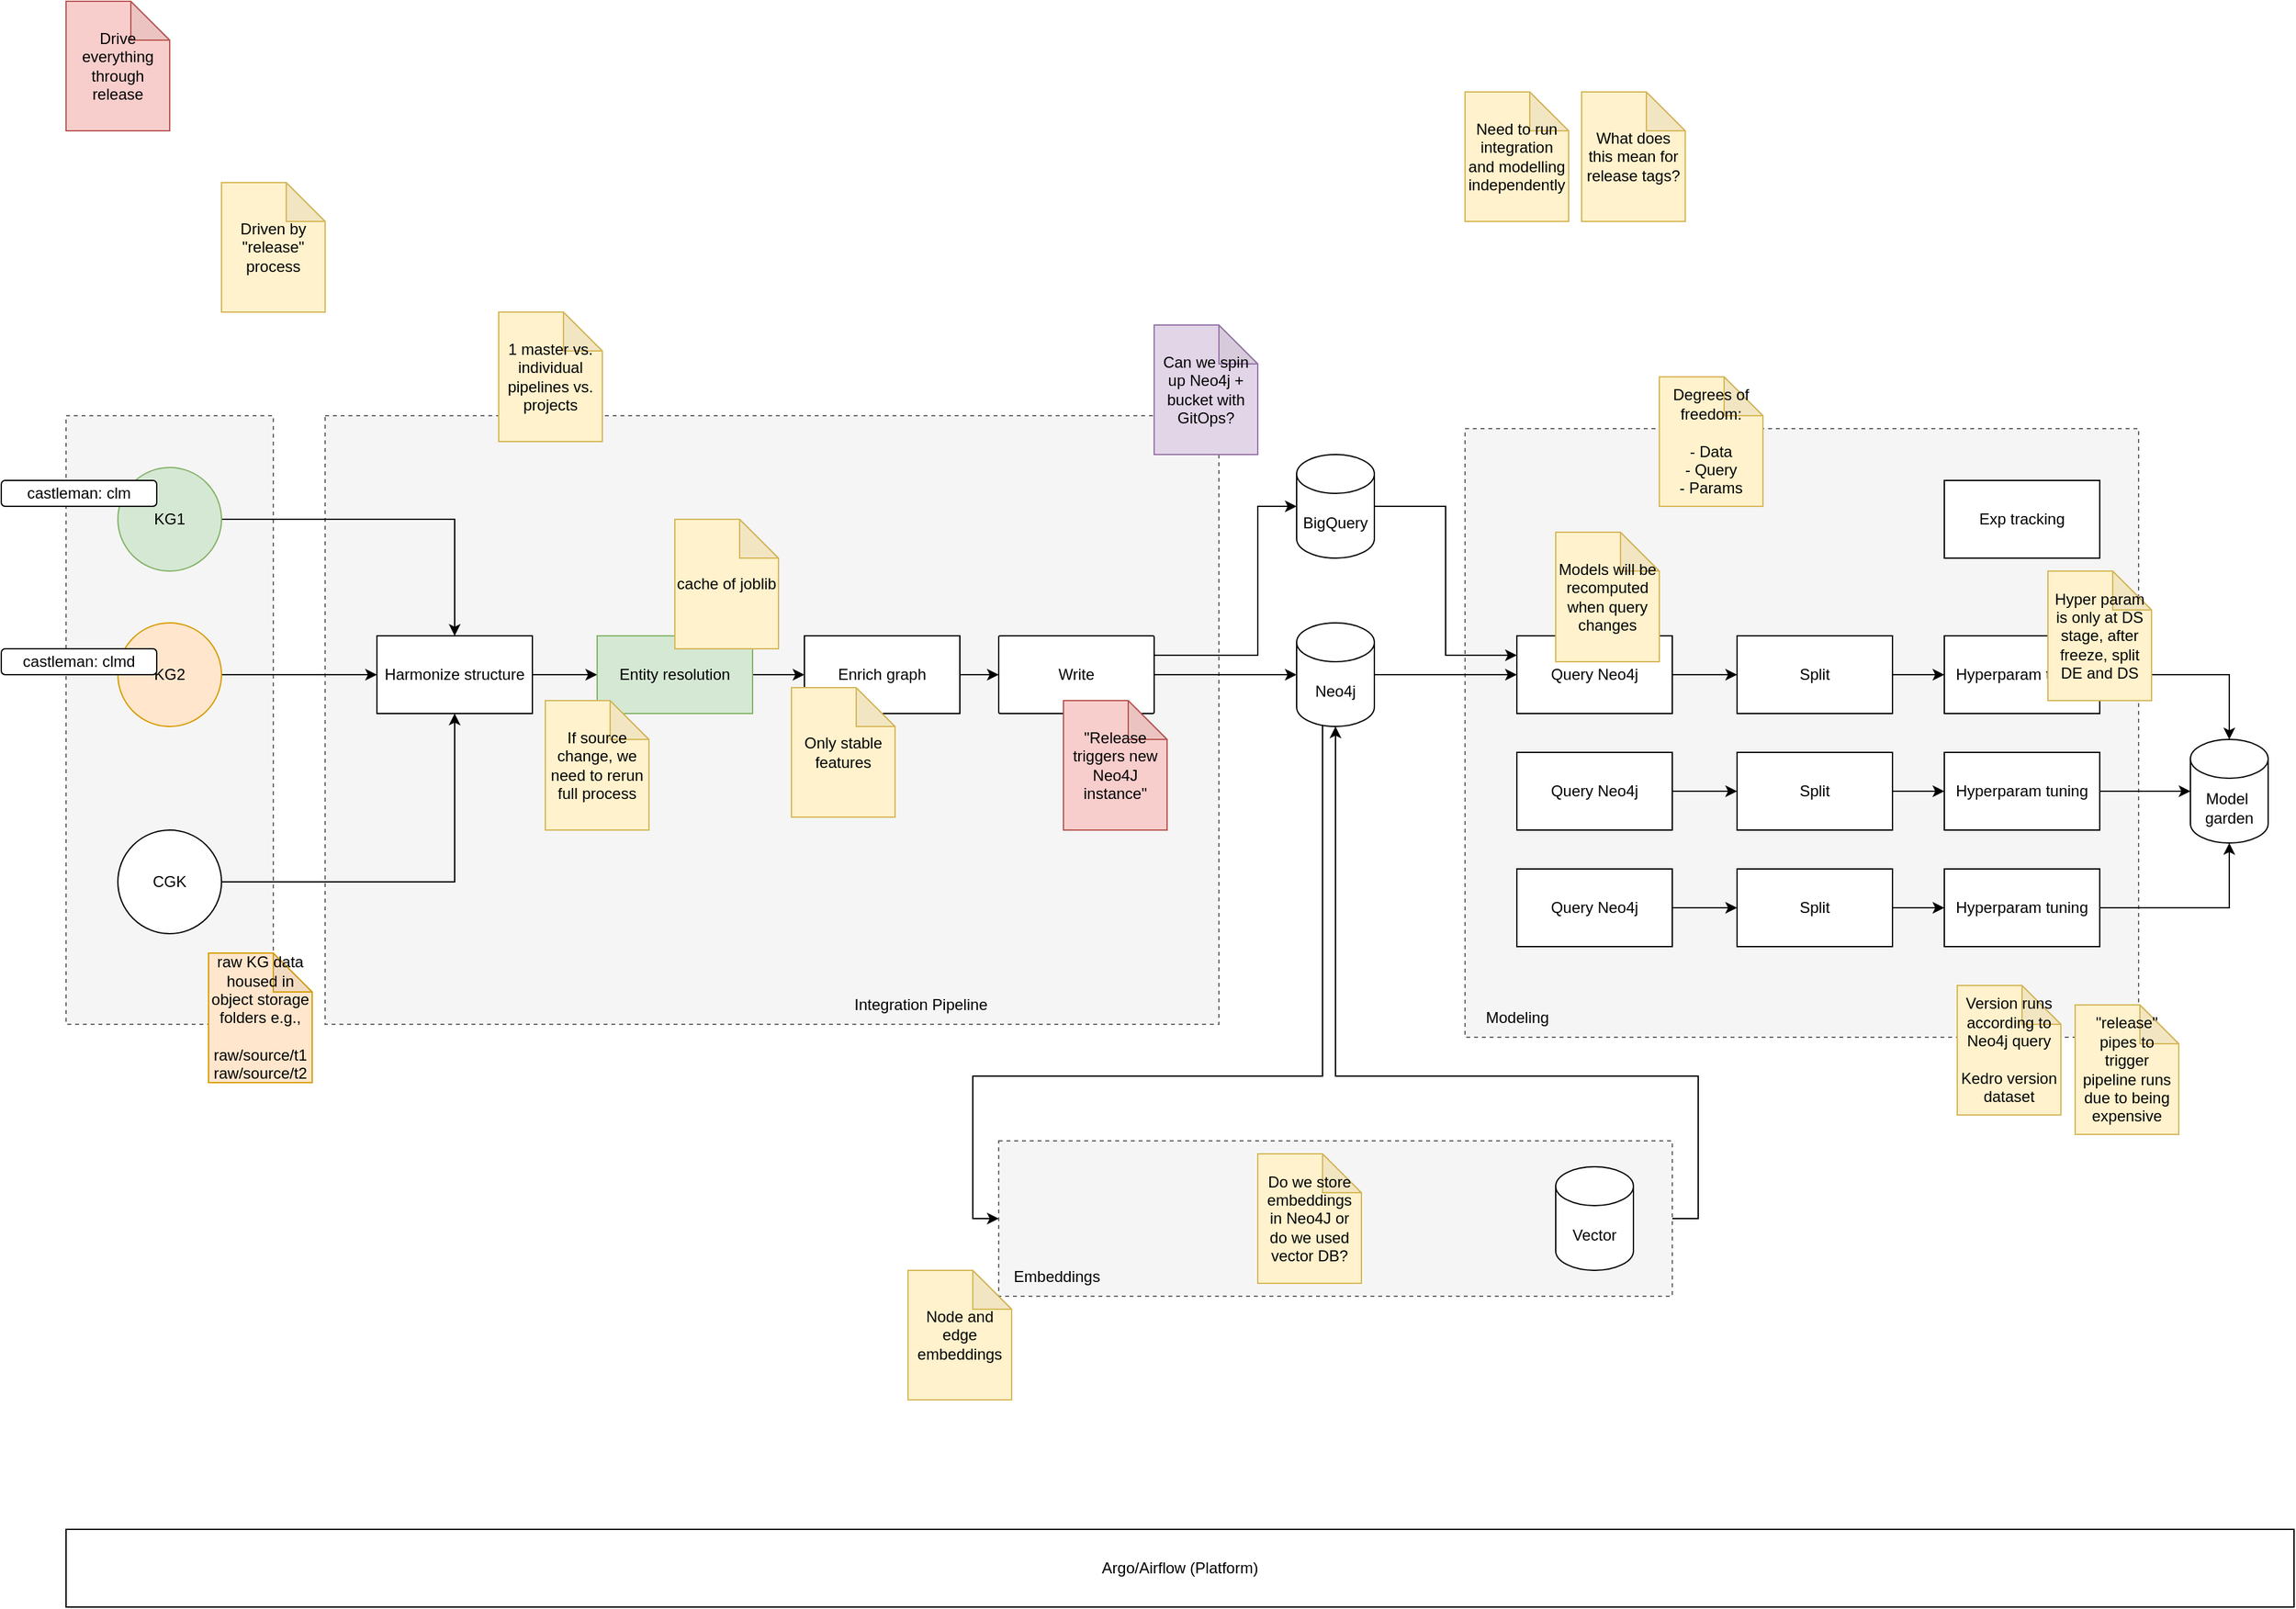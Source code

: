 <mxfile>
    <diagram name="Page-1" id="tK9XWUJbQ8nHQRWHw9MY">
        <mxGraphModel dx="2930" dy="2324" grid="1" gridSize="10" guides="1" tooltips="1" connect="1" arrows="1" fold="1" page="1" pageScale="1" pageWidth="827" pageHeight="1169" math="0" shadow="0">
            <root>
                <mxCell id="0"/>
                <mxCell id="1" parent="0"/>
                <mxCell id="IO4uM3I-0ZBh1bMWOgTJ-8" value="" style="rounded=0;whiteSpace=wrap;html=1;fillColor=#f5f5f5;fontColor=#333333;strokeColor=#666666;dashed=1;" parent="1" vertex="1">
                    <mxGeometry x="240" y="200" width="690" height="470" as="geometry"/>
                </mxCell>
                <mxCell id="IO4uM3I-0ZBh1bMWOgTJ-6" value="" style="rounded=0;whiteSpace=wrap;html=1;fillColor=#f5f5f5;fontColor=#333333;strokeColor=#666666;dashed=1;" parent="1" vertex="1">
                    <mxGeometry x="40" y="200" width="160" height="470" as="geometry"/>
                </mxCell>
                <mxCell id="IO4uM3I-0ZBh1bMWOgTJ-15" style="edgeStyle=orthogonalEdgeStyle;rounded=0;orthogonalLoop=1;jettySize=auto;html=1;exitX=1;exitY=0.5;exitDx=0;exitDy=0;" parent="1" source="IO4uM3I-0ZBh1bMWOgTJ-1" target="IO4uM3I-0ZBh1bMWOgTJ-14" edge="1">
                    <mxGeometry relative="1" as="geometry"/>
                </mxCell>
                <mxCell id="IO4uM3I-0ZBh1bMWOgTJ-1" value="Harmonize structure" style="rounded=0;whiteSpace=wrap;html=1;" parent="1" vertex="1">
                    <mxGeometry x="280" y="370" width="120" height="60" as="geometry"/>
                </mxCell>
                <mxCell id="IO4uM3I-0ZBh1bMWOgTJ-10" style="edgeStyle=orthogonalEdgeStyle;rounded=0;orthogonalLoop=1;jettySize=auto;html=1;exitX=1;exitY=0.5;exitDx=0;exitDy=0;" parent="1" source="IO4uM3I-0ZBh1bMWOgTJ-2" target="IO4uM3I-0ZBh1bMWOgTJ-1" edge="1">
                    <mxGeometry relative="1" as="geometry"/>
                </mxCell>
                <mxCell id="IO4uM3I-0ZBh1bMWOgTJ-2" value="KG1" style="ellipse;whiteSpace=wrap;html=1;aspect=fixed;fillColor=#d5e8d4;strokeColor=#82b366;" parent="1" vertex="1">
                    <mxGeometry x="80" y="240" width="80" height="80" as="geometry"/>
                </mxCell>
                <mxCell id="IO4uM3I-0ZBh1bMWOgTJ-11" style="edgeStyle=orthogonalEdgeStyle;rounded=0;orthogonalLoop=1;jettySize=auto;html=1;exitX=1;exitY=0.5;exitDx=0;exitDy=0;" parent="1" source="IO4uM3I-0ZBh1bMWOgTJ-3" target="IO4uM3I-0ZBh1bMWOgTJ-1" edge="1">
                    <mxGeometry relative="1" as="geometry"/>
                </mxCell>
                <mxCell id="IO4uM3I-0ZBh1bMWOgTJ-3" value="KG2" style="ellipse;whiteSpace=wrap;html=1;aspect=fixed;fillColor=#ffe6cc;strokeColor=#d79b00;" parent="1" vertex="1">
                    <mxGeometry x="80" y="360" width="80" height="80" as="geometry"/>
                </mxCell>
                <mxCell id="IO4uM3I-0ZBh1bMWOgTJ-12" style="edgeStyle=orthogonalEdgeStyle;rounded=0;orthogonalLoop=1;jettySize=auto;html=1;exitX=1;exitY=0.5;exitDx=0;exitDy=0;" parent="1" source="IO4uM3I-0ZBh1bMWOgTJ-4" target="IO4uM3I-0ZBh1bMWOgTJ-1" edge="1">
                    <mxGeometry relative="1" as="geometry"/>
                </mxCell>
                <mxCell id="IO4uM3I-0ZBh1bMWOgTJ-4" value="CGK" style="ellipse;whiteSpace=wrap;html=1;aspect=fixed;" parent="1" vertex="1">
                    <mxGeometry x="80" y="520" width="80" height="80" as="geometry"/>
                </mxCell>
                <mxCell id="IO4uM3I-0ZBh1bMWOgTJ-58" style="edgeStyle=orthogonalEdgeStyle;rounded=0;orthogonalLoop=1;jettySize=auto;html=1;exitX=1;exitY=0.5;exitDx=0;exitDy=0;entryX=0;entryY=0.5;entryDx=0;entryDy=0;" parent="1" source="IO4uM3I-0ZBh1bMWOgTJ-14" target="IO4uM3I-0ZBh1bMWOgTJ-56" edge="1">
                    <mxGeometry relative="1" as="geometry"/>
                </mxCell>
                <mxCell id="IO4uM3I-0ZBh1bMWOgTJ-14" value="Entity resolution" style="rounded=0;whiteSpace=wrap;html=1;fillColor=#d5e8d4;strokeColor=#82b366;" parent="1" vertex="1">
                    <mxGeometry x="450" y="370" width="120" height="60" as="geometry"/>
                </mxCell>
                <mxCell id="IO4uM3I-0ZBh1bMWOgTJ-16" value="castleman: clm" style="rounded=1;whiteSpace=wrap;html=1;" parent="1" vertex="1">
                    <mxGeometry x="-10" y="250" width="120" height="20" as="geometry"/>
                </mxCell>
                <mxCell id="IO4uM3I-0ZBh1bMWOgTJ-17" value="castleman: clmd" style="rounded=1;whiteSpace=wrap;html=1;" parent="1" vertex="1">
                    <mxGeometry x="-10" y="380" width="120" height="20" as="geometry"/>
                </mxCell>
                <mxCell id="IO4uM3I-0ZBh1bMWOgTJ-21" style="edgeStyle=orthogonalEdgeStyle;rounded=0;orthogonalLoop=1;jettySize=auto;html=1;exitX=1;exitY=0.5;exitDx=0;exitDy=0;" parent="1" source="IO4uM3I-0ZBh1bMWOgTJ-18" target="IO4uM3I-0ZBh1bMWOgTJ-20" edge="1">
                    <mxGeometry relative="1" as="geometry"/>
                </mxCell>
                <mxCell id="IO4uM3I-0ZBh1bMWOgTJ-18" value="Write" style="rounded=1;whiteSpace=wrap;html=1;arcSize=2;" parent="1" vertex="1">
                    <mxGeometry x="760" y="370" width="120" height="60" as="geometry"/>
                </mxCell>
                <mxCell id="IO4uM3I-0ZBh1bMWOgTJ-35" style="edgeStyle=orthogonalEdgeStyle;rounded=0;orthogonalLoop=1;jettySize=auto;html=1;exitX=0.145;exitY=1;exitDx=0;exitDy=-4.35;exitPerimeter=0;entryX=0;entryY=0.5;entryDx=0;entryDy=0;" parent="1" source="IO4uM3I-0ZBh1bMWOgTJ-20" target="IO4uM3I-0ZBh1bMWOgTJ-34" edge="1">
                    <mxGeometry relative="1" as="geometry">
                        <Array as="points">
                            <mxPoint x="1010" y="436"/>
                            <mxPoint x="1010" y="710"/>
                            <mxPoint x="740" y="710"/>
                            <mxPoint x="740" y="820"/>
                        </Array>
                    </mxGeometry>
                </mxCell>
                <mxCell id="IO4uM3I-0ZBh1bMWOgTJ-20" value="Neo4j" style="shape=cylinder3;whiteSpace=wrap;html=1;boundedLbl=1;backgroundOutline=1;size=15;" parent="1" vertex="1">
                    <mxGeometry x="990" y="360" width="60" height="80" as="geometry"/>
                </mxCell>
                <mxCell id="IO4uM3I-0ZBh1bMWOgTJ-22" value="Integration Pipeline" style="text;html=1;align=center;verticalAlign=middle;whiteSpace=wrap;rounded=0;" parent="1" vertex="1">
                    <mxGeometry x="640" y="640" width="120" height="30" as="geometry"/>
                </mxCell>
                <mxCell id="IO4uM3I-0ZBh1bMWOgTJ-23" value="" style="rounded=0;whiteSpace=wrap;html=1;fillColor=#f5f5f5;fontColor=#333333;strokeColor=#666666;dashed=1;" parent="1" vertex="1">
                    <mxGeometry x="1120" y="210" width="520" height="470" as="geometry"/>
                </mxCell>
                <mxCell id="IO4uM3I-0ZBh1bMWOgTJ-24" value="Modeling" style="text;html=1;align=center;verticalAlign=middle;whiteSpace=wrap;rounded=0;" parent="1" vertex="1">
                    <mxGeometry x="1121" y="650" width="79" height="30" as="geometry"/>
                </mxCell>
                <mxCell id="IO4uM3I-0ZBh1bMWOgTJ-31" style="edgeStyle=orthogonalEdgeStyle;rounded=0;orthogonalLoop=1;jettySize=auto;html=1;exitX=1;exitY=0.5;exitDx=0;exitDy=0;" parent="1" source="IO4uM3I-0ZBh1bMWOgTJ-25" target="IO4uM3I-0ZBh1bMWOgTJ-28" edge="1">
                    <mxGeometry relative="1" as="geometry"/>
                </mxCell>
                <mxCell id="IO4uM3I-0ZBh1bMWOgTJ-25" value="Query Neo4j" style="rounded=0;whiteSpace=wrap;html=1;" parent="1" vertex="1">
                    <mxGeometry x="1160" y="370" width="120" height="60" as="geometry"/>
                </mxCell>
                <mxCell id="IO4uM3I-0ZBh1bMWOgTJ-60" style="edgeStyle=orthogonalEdgeStyle;rounded=0;orthogonalLoop=1;jettySize=auto;html=1;exitX=1;exitY=0.5;exitDx=0;exitDy=0;" parent="1" source="IO4uM3I-0ZBh1bMWOgTJ-26" target="IO4uM3I-0ZBh1bMWOgTJ-59" edge="1">
                    <mxGeometry relative="1" as="geometry"/>
                </mxCell>
                <mxCell id="IO4uM3I-0ZBh1bMWOgTJ-26" value="Hyperparam tuning" style="rounded=0;whiteSpace=wrap;html=1;" parent="1" vertex="1">
                    <mxGeometry x="1490" y="370" width="120" height="60" as="geometry"/>
                </mxCell>
                <mxCell id="IO4uM3I-0ZBh1bMWOgTJ-32" style="edgeStyle=orthogonalEdgeStyle;rounded=0;orthogonalLoop=1;jettySize=auto;html=1;exitX=1;exitY=0.5;exitDx=0;exitDy=0;" parent="1" source="IO4uM3I-0ZBh1bMWOgTJ-28" target="IO4uM3I-0ZBh1bMWOgTJ-26" edge="1">
                    <mxGeometry relative="1" as="geometry"/>
                </mxCell>
                <mxCell id="IO4uM3I-0ZBh1bMWOgTJ-28" value="Split" style="rounded=0;whiteSpace=wrap;html=1;" parent="1" vertex="1">
                    <mxGeometry x="1330" y="370" width="120" height="60" as="geometry"/>
                </mxCell>
                <mxCell id="IO4uM3I-0ZBh1bMWOgTJ-27" style="edgeStyle=orthogonalEdgeStyle;rounded=0;orthogonalLoop=1;jettySize=auto;html=1;exitX=1;exitY=0.5;exitDx=0;exitDy=0;exitPerimeter=0;" parent="1" source="IO4uM3I-0ZBh1bMWOgTJ-20" target="IO4uM3I-0ZBh1bMWOgTJ-25" edge="1">
                    <mxGeometry relative="1" as="geometry"/>
                </mxCell>
                <mxCell id="IO4uM3I-0ZBh1bMWOgTJ-34" value="" style="rounded=0;whiteSpace=wrap;html=1;fillColor=#f5f5f5;fontColor=#333333;strokeColor=#666666;dashed=1;" parent="1" vertex="1">
                    <mxGeometry x="760" y="760" width="520" height="120" as="geometry"/>
                </mxCell>
                <mxCell id="IO4uM3I-0ZBh1bMWOgTJ-37" value="Embeddings" style="text;html=1;align=center;verticalAlign=middle;whiteSpace=wrap;rounded=0;" parent="1" vertex="1">
                    <mxGeometry x="760" y="850" width="90" height="30" as="geometry"/>
                </mxCell>
                <mxCell id="IO4uM3I-0ZBh1bMWOgTJ-39" style="edgeStyle=orthogonalEdgeStyle;rounded=0;orthogonalLoop=1;jettySize=auto;html=1;exitX=1;exitY=0.5;exitDx=0;exitDy=0;entryX=0.5;entryY=1;entryDx=0;entryDy=0;entryPerimeter=0;" parent="1" source="IO4uM3I-0ZBh1bMWOgTJ-34" target="IO4uM3I-0ZBh1bMWOgTJ-20" edge="1">
                    <mxGeometry relative="1" as="geometry">
                        <Array as="points">
                            <mxPoint x="1300" y="820"/>
                            <mxPoint x="1300" y="710"/>
                            <mxPoint x="1020" y="710"/>
                        </Array>
                    </mxGeometry>
                </mxCell>
                <mxCell id="IO4uM3I-0ZBh1bMWOgTJ-80" style="edgeStyle=orthogonalEdgeStyle;rounded=0;orthogonalLoop=1;jettySize=auto;html=1;exitX=1;exitY=0.5;exitDx=0;exitDy=0;exitPerimeter=0;entryX=0;entryY=0.25;entryDx=0;entryDy=0;" parent="1" source="IO4uM3I-0ZBh1bMWOgTJ-49" target="IO4uM3I-0ZBh1bMWOgTJ-25" edge="1">
                    <mxGeometry relative="1" as="geometry"/>
                </mxCell>
                <mxCell id="IO4uM3I-0ZBh1bMWOgTJ-49" value="BigQuery" style="shape=cylinder3;whiteSpace=wrap;html=1;boundedLbl=1;backgroundOutline=1;size=15;" parent="1" vertex="1">
                    <mxGeometry x="990" y="230" width="60" height="80" as="geometry"/>
                </mxCell>
                <mxCell id="IO4uM3I-0ZBh1bMWOgTJ-50" style="edgeStyle=orthogonalEdgeStyle;rounded=0;orthogonalLoop=1;jettySize=auto;html=1;exitX=1;exitY=0.25;exitDx=0;exitDy=0;entryX=0;entryY=0.5;entryDx=0;entryDy=0;entryPerimeter=0;" parent="1" source="IO4uM3I-0ZBh1bMWOgTJ-18" target="IO4uM3I-0ZBh1bMWOgTJ-49" edge="1">
                    <mxGeometry relative="1" as="geometry">
                        <Array as="points">
                            <mxPoint x="960" y="385"/>
                            <mxPoint x="960" y="270"/>
                        </Array>
                    </mxGeometry>
                </mxCell>
                <mxCell id="IO4uM3I-0ZBh1bMWOgTJ-51" value="Vector" style="shape=cylinder3;whiteSpace=wrap;html=1;boundedLbl=1;backgroundOutline=1;size=15;" parent="1" vertex="1">
                    <mxGeometry x="1190" y="780" width="60" height="80" as="geometry"/>
                </mxCell>
                <mxCell id="IO4uM3I-0ZBh1bMWOgTJ-57" style="edgeStyle=orthogonalEdgeStyle;rounded=0;orthogonalLoop=1;jettySize=auto;html=1;exitX=1;exitY=0.5;exitDx=0;exitDy=0;" parent="1" source="IO4uM3I-0ZBh1bMWOgTJ-56" target="IO4uM3I-0ZBh1bMWOgTJ-18" edge="1">
                    <mxGeometry relative="1" as="geometry"/>
                </mxCell>
                <mxCell id="IO4uM3I-0ZBh1bMWOgTJ-56" value="Enrich graph" style="rounded=0;whiteSpace=wrap;html=1;" parent="1" vertex="1">
                    <mxGeometry x="610" y="370" width="120" height="60" as="geometry"/>
                </mxCell>
                <mxCell id="IO4uM3I-0ZBh1bMWOgTJ-59" value="Model&amp;nbsp;&lt;div&gt;garden&lt;/div&gt;" style="shape=cylinder3;whiteSpace=wrap;html=1;boundedLbl=1;backgroundOutline=1;size=15;" parent="1" vertex="1">
                    <mxGeometry x="1680" y="450" width="60" height="80" as="geometry"/>
                </mxCell>
                <mxCell id="IO4uM3I-0ZBh1bMWOgTJ-61" style="edgeStyle=orthogonalEdgeStyle;rounded=0;orthogonalLoop=1;jettySize=auto;html=1;exitX=1;exitY=0.5;exitDx=0;exitDy=0;" parent="1" source="IO4uM3I-0ZBh1bMWOgTJ-62" target="IO4uM3I-0ZBh1bMWOgTJ-65" edge="1">
                    <mxGeometry relative="1" as="geometry"/>
                </mxCell>
                <mxCell id="IO4uM3I-0ZBh1bMWOgTJ-62" value="Query Neo4j" style="rounded=0;whiteSpace=wrap;html=1;" parent="1" vertex="1">
                    <mxGeometry x="1160" y="460" width="120" height="60" as="geometry"/>
                </mxCell>
                <mxCell id="IO4uM3I-0ZBh1bMWOgTJ-76" style="edgeStyle=orthogonalEdgeStyle;rounded=0;orthogonalLoop=1;jettySize=auto;html=1;exitX=1;exitY=0.5;exitDx=0;exitDy=0;" parent="1" source="IO4uM3I-0ZBh1bMWOgTJ-63" target="IO4uM3I-0ZBh1bMWOgTJ-59" edge="1">
                    <mxGeometry relative="1" as="geometry"/>
                </mxCell>
                <mxCell id="IO4uM3I-0ZBh1bMWOgTJ-63" value="Hyperparam tuning" style="rounded=0;whiteSpace=wrap;html=1;" parent="1" vertex="1">
                    <mxGeometry x="1490" y="460" width="120" height="60" as="geometry"/>
                </mxCell>
                <mxCell id="IO4uM3I-0ZBh1bMWOgTJ-64" style="edgeStyle=orthogonalEdgeStyle;rounded=0;orthogonalLoop=1;jettySize=auto;html=1;exitX=1;exitY=0.5;exitDx=0;exitDy=0;" parent="1" source="IO4uM3I-0ZBh1bMWOgTJ-65" target="IO4uM3I-0ZBh1bMWOgTJ-63" edge="1">
                    <mxGeometry relative="1" as="geometry"/>
                </mxCell>
                <mxCell id="IO4uM3I-0ZBh1bMWOgTJ-65" value="Split" style="rounded=0;whiteSpace=wrap;html=1;" parent="1" vertex="1">
                    <mxGeometry x="1330" y="460" width="120" height="60" as="geometry"/>
                </mxCell>
                <mxCell id="IO4uM3I-0ZBh1bMWOgTJ-71" style="edgeStyle=orthogonalEdgeStyle;rounded=0;orthogonalLoop=1;jettySize=auto;html=1;exitX=1;exitY=0.5;exitDx=0;exitDy=0;" parent="1" source="IO4uM3I-0ZBh1bMWOgTJ-72" target="IO4uM3I-0ZBh1bMWOgTJ-75" edge="1">
                    <mxGeometry relative="1" as="geometry"/>
                </mxCell>
                <mxCell id="IO4uM3I-0ZBh1bMWOgTJ-72" value="Query Neo4j" style="rounded=0;whiteSpace=wrap;html=1;" parent="1" vertex="1">
                    <mxGeometry x="1160" y="550" width="120" height="60" as="geometry"/>
                </mxCell>
                <mxCell id="IO4uM3I-0ZBh1bMWOgTJ-73" value="Hyperparam tuning" style="rounded=0;whiteSpace=wrap;html=1;" parent="1" vertex="1">
                    <mxGeometry x="1490" y="550" width="120" height="60" as="geometry"/>
                </mxCell>
                <mxCell id="IO4uM3I-0ZBh1bMWOgTJ-74" style="edgeStyle=orthogonalEdgeStyle;rounded=0;orthogonalLoop=1;jettySize=auto;html=1;exitX=1;exitY=0.5;exitDx=0;exitDy=0;" parent="1" source="IO4uM3I-0ZBh1bMWOgTJ-75" target="IO4uM3I-0ZBh1bMWOgTJ-73" edge="1">
                    <mxGeometry relative="1" as="geometry"/>
                </mxCell>
                <mxCell id="IO4uM3I-0ZBh1bMWOgTJ-75" value="Split" style="rounded=0;whiteSpace=wrap;html=1;" parent="1" vertex="1">
                    <mxGeometry x="1330" y="550" width="120" height="60" as="geometry"/>
                </mxCell>
                <mxCell id="IO4uM3I-0ZBh1bMWOgTJ-77" style="edgeStyle=orthogonalEdgeStyle;rounded=0;orthogonalLoop=1;jettySize=auto;html=1;exitX=1;exitY=0.5;exitDx=0;exitDy=0;entryX=0.5;entryY=1;entryDx=0;entryDy=0;entryPerimeter=0;" parent="1" source="IO4uM3I-0ZBh1bMWOgTJ-73" target="IO4uM3I-0ZBh1bMWOgTJ-59" edge="1">
                    <mxGeometry relative="1" as="geometry"/>
                </mxCell>
                <mxCell id="IO4uM3I-0ZBh1bMWOgTJ-78" value="Exp tracking" style="rounded=0;whiteSpace=wrap;html=1;" parent="1" vertex="1">
                    <mxGeometry x="1490" y="250" width="120" height="60" as="geometry"/>
                </mxCell>
                <mxCell id="IO4uM3I-0ZBh1bMWOgTJ-83" value="Argo/Airflow (Platform)" style="rounded=0;whiteSpace=wrap;html=1;" parent="1" vertex="1">
                    <mxGeometry x="40" y="1060" width="1720" height="60" as="geometry"/>
                </mxCell>
                <mxCell id="2" value="Comments" parent="0"/>
                <mxCell id="IO4uM3I-0ZBh1bMWOgTJ-54" value="What does this mean for release tags?" style="shape=note;whiteSpace=wrap;html=1;backgroundOutline=1;darkOpacity=0.05;fillColor=#fff2cc;strokeColor=#d6b656;" parent="2" vertex="1">
                    <mxGeometry x="1210" y="-50" width="80" height="100" as="geometry"/>
                </mxCell>
                <mxCell id="IO4uM3I-0ZBh1bMWOgTJ-81" value="Drive everything through release" style="shape=note;whiteSpace=wrap;html=1;backgroundOutline=1;darkOpacity=0.05;fillColor=#f8cecc;strokeColor=#b85450;" parent="2" vertex="1">
                    <mxGeometry x="40" y="-120" width="80" height="100" as="geometry"/>
                </mxCell>
                <mxCell id="IO4uM3I-0ZBh1bMWOgTJ-47" value="Driven by &quot;release&quot; process" style="shape=note;whiteSpace=wrap;html=1;backgroundOutline=1;darkOpacity=0.05;fillColor=#fff2cc;strokeColor=#d6b656;" parent="2" vertex="1">
                    <mxGeometry x="160" y="20" width="80" height="100" as="geometry"/>
                </mxCell>
                <mxCell id="IO4uM3I-0ZBh1bMWOgTJ-44" value="raw KG data housed in object storage folders e.g.,&lt;div&gt;&lt;br&gt;&lt;/div&gt;&lt;div&gt;raw/source/t1&lt;/div&gt;&lt;div&gt;raw/source/t2&lt;/div&gt;" style="shape=note;whiteSpace=wrap;html=1;backgroundOutline=1;darkOpacity=0.05;fillColor=#ffe6cc;strokeColor=#d79b00;" parent="2" vertex="1">
                    <mxGeometry x="150" y="615" width="80" height="100" as="geometry"/>
                </mxCell>
                <mxCell id="IO4uM3I-0ZBh1bMWOgTJ-13" value="1 master vs. individual pipelines vs. projects" style="shape=note;whiteSpace=wrap;html=1;backgroundOutline=1;darkOpacity=0.05;fillColor=#fff2cc;strokeColor=#d6b656;" parent="2" vertex="1">
                    <mxGeometry x="374" y="120" width="80" height="100" as="geometry"/>
                </mxCell>
                <mxCell id="IO4uM3I-0ZBh1bMWOgTJ-82" value="cache of joblib" style="shape=note;whiteSpace=wrap;html=1;backgroundOutline=1;darkOpacity=0.05;fillColor=#fff2cc;strokeColor=#d6b656;" parent="2" vertex="1">
                    <mxGeometry x="510" y="280" width="80" height="100" as="geometry"/>
                </mxCell>
                <mxCell id="IO4uM3I-0ZBh1bMWOgTJ-45" value="If source change, we need to rerun full process" style="shape=note;whiteSpace=wrap;html=1;backgroundOutline=1;darkOpacity=0.05;fillColor=#fff2cc;strokeColor=#d6b656;" parent="2" vertex="1">
                    <mxGeometry x="410" y="420" width="80" height="100" as="geometry"/>
                </mxCell>
                <mxCell id="IO4uM3I-0ZBh1bMWOgTJ-55" value="&lt;div&gt;Only stable features&lt;/div&gt;" style="shape=note;whiteSpace=wrap;html=1;backgroundOutline=1;darkOpacity=0.05;fillColor=#fff2cc;strokeColor=#d6b656;" parent="2" vertex="1">
                    <mxGeometry x="600" y="410" width="80" height="100" as="geometry"/>
                </mxCell>
                <mxCell id="IO4uM3I-0ZBh1bMWOgTJ-46" value="&quot;Release triggers new Neo4J instance&quot;" style="shape=note;whiteSpace=wrap;html=1;backgroundOutline=1;darkOpacity=0.05;fillColor=#f8cecc;strokeColor=#b85450;" parent="2" vertex="1">
                    <mxGeometry x="810" y="420" width="80" height="100" as="geometry"/>
                </mxCell>
                <mxCell id="IO4uM3I-0ZBh1bMWOgTJ-33" value="&lt;div&gt;Node and edge embeddings&lt;/div&gt;" style="shape=note;whiteSpace=wrap;html=1;backgroundOutline=1;darkOpacity=0.05;fillColor=#fff2cc;strokeColor=#d6b656;" parent="2" vertex="1">
                    <mxGeometry x="690" y="860" width="80" height="100" as="geometry"/>
                </mxCell>
                <mxCell id="IO4uM3I-0ZBh1bMWOgTJ-38" value="&lt;div&gt;Do we store embeddings in Neo4J or do we used vector DB?&lt;/div&gt;" style="shape=note;whiteSpace=wrap;html=1;backgroundOutline=1;darkOpacity=0.05;fillColor=#fff2cc;strokeColor=#d6b656;" parent="2" vertex="1">
                    <mxGeometry x="960" y="770" width="80" height="100" as="geometry"/>
                </mxCell>
                <mxCell id="IO4uM3I-0ZBh1bMWOgTJ-40" value="Models will be recomputed when query changes" style="shape=note;whiteSpace=wrap;html=1;backgroundOutline=1;darkOpacity=0.05;fillColor=#fff2cc;strokeColor=#d6b656;" parent="2" vertex="1">
                    <mxGeometry x="1190" y="290" width="80" height="100" as="geometry"/>
                </mxCell>
                <mxCell id="IO4uM3I-0ZBh1bMWOgTJ-43" value="Degrees of freedom:&lt;div&gt;&lt;br&gt;&lt;/div&gt;&lt;div&gt;- Data&lt;/div&gt;&lt;div&gt;- Query&lt;/div&gt;&lt;div&gt;- Params&lt;/div&gt;" style="shape=note;whiteSpace=wrap;html=1;backgroundOutline=1;darkOpacity=0.05;fillColor=#fff2cc;strokeColor=#d6b656;" parent="2" vertex="1">
                    <mxGeometry x="1270" y="170" width="80" height="100" as="geometry"/>
                </mxCell>
                <mxCell id="IO4uM3I-0ZBh1bMWOgTJ-53" value="Need to run integration and modelling independently" style="shape=note;whiteSpace=wrap;html=1;backgroundOutline=1;darkOpacity=0.05;fillColor=#fff2cc;strokeColor=#d6b656;" parent="2" vertex="1">
                    <mxGeometry x="1120" y="-50" width="80" height="100" as="geometry"/>
                </mxCell>
                <mxCell id="IO4uM3I-0ZBh1bMWOgTJ-48" value="Can we spin up Neo4j + bucket with GitOps?" style="shape=note;whiteSpace=wrap;html=1;backgroundOutline=1;darkOpacity=0.05;fillColor=#e1d5e7;strokeColor=#9673a6;" parent="2" vertex="1">
                    <mxGeometry x="880" y="130" width="80" height="100" as="geometry"/>
                </mxCell>
                <mxCell id="IO4uM3I-0ZBh1bMWOgTJ-79" value="Hyper param is only at DS stage, after freeze, split DE and DS" style="shape=note;whiteSpace=wrap;html=1;backgroundOutline=1;darkOpacity=0.05;fillColor=#fff2cc;strokeColor=#d6b656;" parent="2" vertex="1">
                    <mxGeometry x="1570" y="320" width="80" height="100" as="geometry"/>
                </mxCell>
                <mxCell id="IO4uM3I-0ZBh1bMWOgTJ-42" value="Version runs according to Neo4j query&lt;div&gt;&lt;br&gt;&lt;/div&gt;&lt;div&gt;Kedro version&lt;/div&gt;&lt;div&gt;dataset&lt;/div&gt;" style="shape=note;whiteSpace=wrap;html=1;backgroundOutline=1;darkOpacity=0.05;fillColor=#fff2cc;strokeColor=#d6b656;" parent="2" vertex="1">
                    <mxGeometry x="1500" y="640" width="80" height="100" as="geometry"/>
                </mxCell>
                <mxCell id="IO4uM3I-0ZBh1bMWOgTJ-41" value="&quot;release&quot; pipes to trigger pipeline runs due to being expensive" style="shape=note;whiteSpace=wrap;html=1;backgroundOutline=1;darkOpacity=0.05;fillColor=#fff2cc;strokeColor=#d6b656;" parent="2" vertex="1">
                    <mxGeometry x="1591" y="655" width="80" height="100" as="geometry"/>
                </mxCell>
            </root>
        </mxGraphModel>
    </diagram>
</mxfile>